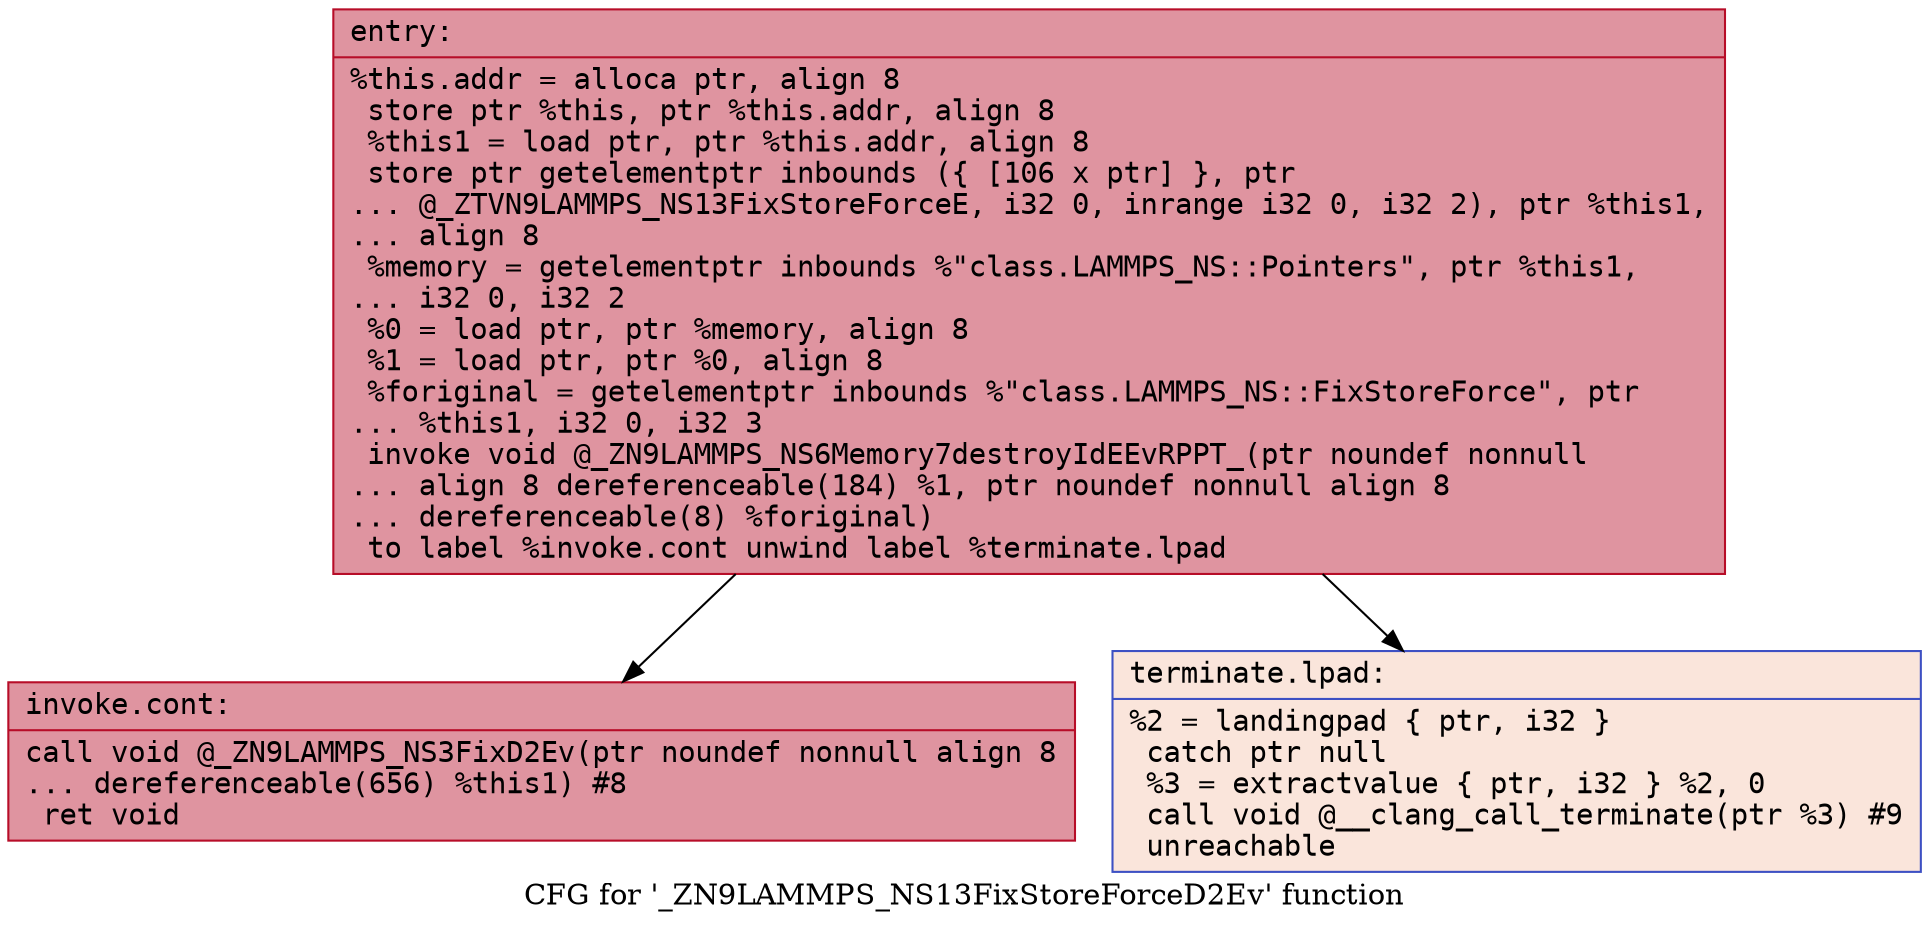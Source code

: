 digraph "CFG for '_ZN9LAMMPS_NS13FixStoreForceD2Ev' function" {
	label="CFG for '_ZN9LAMMPS_NS13FixStoreForceD2Ev' function";

	Node0x556c5b47f5b0 [shape=record,color="#b70d28ff", style=filled, fillcolor="#b70d2870" fontname="Courier",label="{entry:\l|  %this.addr = alloca ptr, align 8\l  store ptr %this, ptr %this.addr, align 8\l  %this1 = load ptr, ptr %this.addr, align 8\l  store ptr getelementptr inbounds (\{ [106 x ptr] \}, ptr\l... @_ZTVN9LAMMPS_NS13FixStoreForceE, i32 0, inrange i32 0, i32 2), ptr %this1,\l... align 8\l  %memory = getelementptr inbounds %\"class.LAMMPS_NS::Pointers\", ptr %this1,\l... i32 0, i32 2\l  %0 = load ptr, ptr %memory, align 8\l  %1 = load ptr, ptr %0, align 8\l  %foriginal = getelementptr inbounds %\"class.LAMMPS_NS::FixStoreForce\", ptr\l... %this1, i32 0, i32 3\l  invoke void @_ZN9LAMMPS_NS6Memory7destroyIdEEvRPPT_(ptr noundef nonnull\l... align 8 dereferenceable(184) %1, ptr noundef nonnull align 8\l... dereferenceable(8) %foriginal)\l          to label %invoke.cont unwind label %terminate.lpad\l}"];
	Node0x556c5b47f5b0 -> Node0x556c5b47fa10[tooltip="entry -> invoke.cont\nProbability 100.00%" ];
	Node0x556c5b47f5b0 -> Node0x556c5b47fa90[tooltip="entry -> terminate.lpad\nProbability 0.00%" ];
	Node0x556c5b47fa10 [shape=record,color="#b70d28ff", style=filled, fillcolor="#b70d2870" fontname="Courier",label="{invoke.cont:\l|  call void @_ZN9LAMMPS_NS3FixD2Ev(ptr noundef nonnull align 8\l... dereferenceable(656) %this1) #8\l  ret void\l}"];
	Node0x556c5b47fa90 [shape=record,color="#3d50c3ff", style=filled, fillcolor="#f4c5ad70" fontname="Courier",label="{terminate.lpad:\l|  %2 = landingpad \{ ptr, i32 \}\l          catch ptr null\l  %3 = extractvalue \{ ptr, i32 \} %2, 0\l  call void @__clang_call_terminate(ptr %3) #9\l  unreachable\l}"];
}
